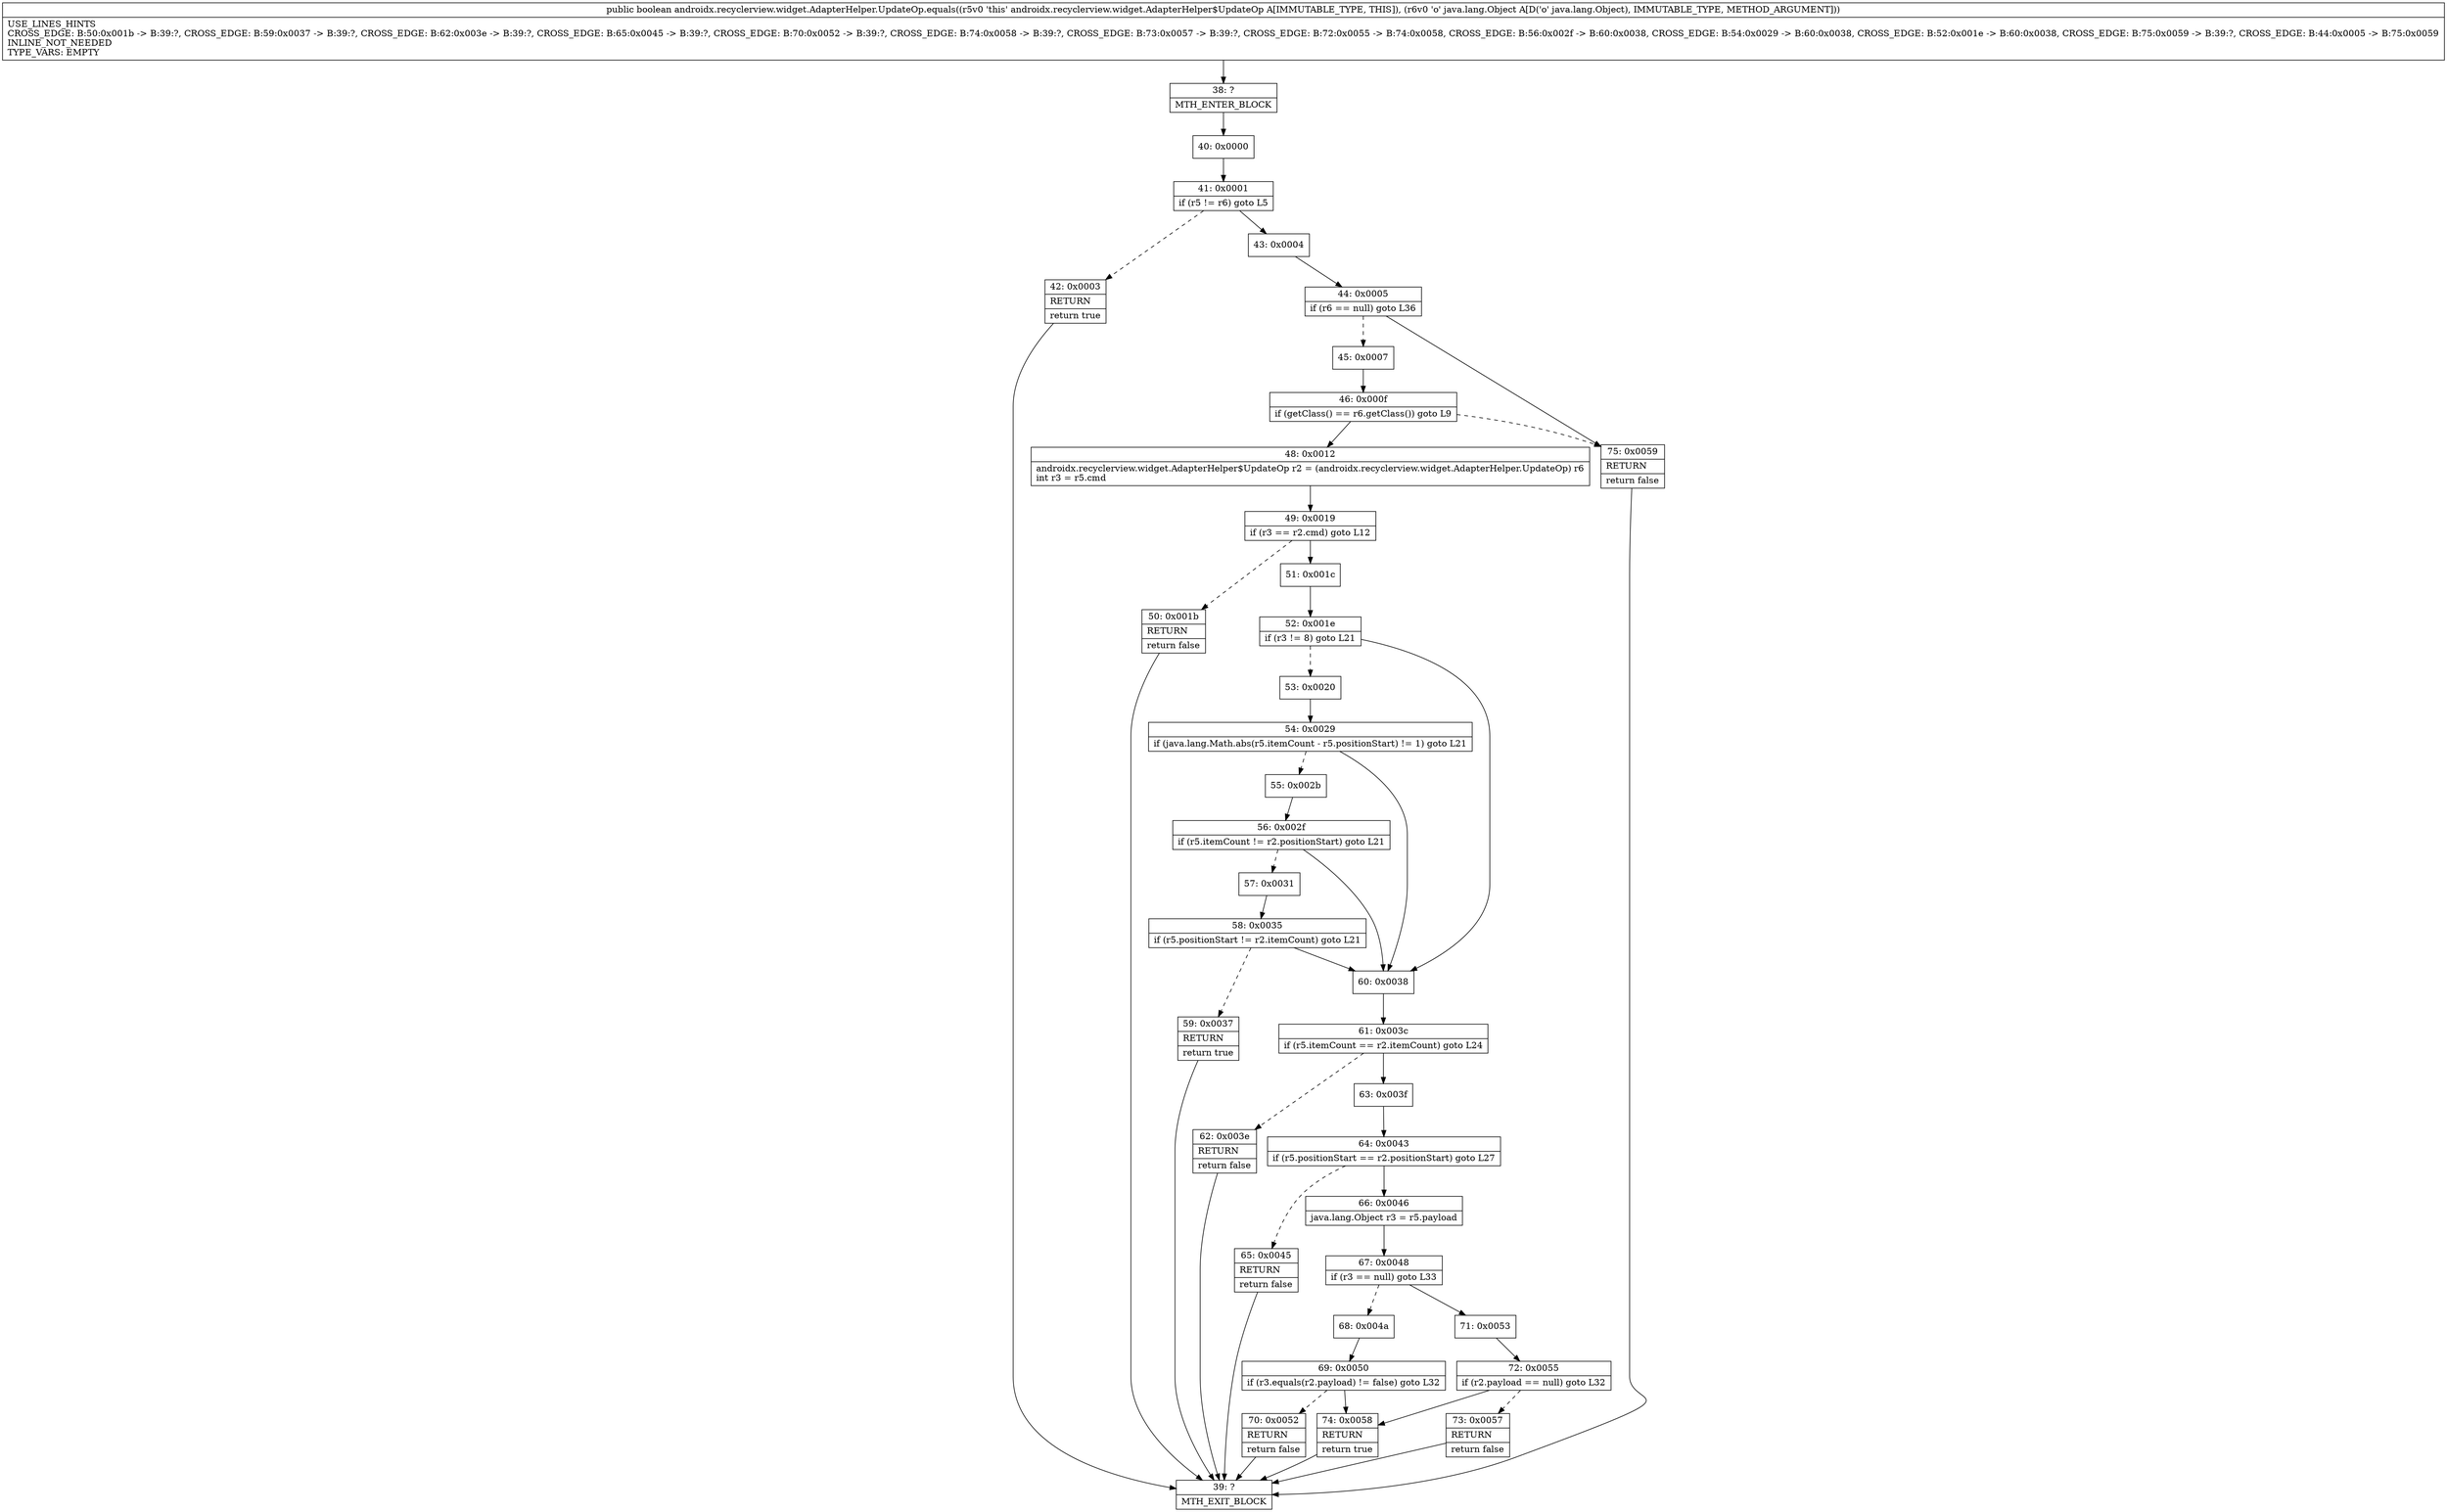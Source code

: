 digraph "CFG forandroidx.recyclerview.widget.AdapterHelper.UpdateOp.equals(Ljava\/lang\/Object;)Z" {
Node_38 [shape=record,label="{38\:\ ?|MTH_ENTER_BLOCK\l}"];
Node_40 [shape=record,label="{40\:\ 0x0000}"];
Node_41 [shape=record,label="{41\:\ 0x0001|if (r5 != r6) goto L5\l}"];
Node_42 [shape=record,label="{42\:\ 0x0003|RETURN\l|return true\l}"];
Node_39 [shape=record,label="{39\:\ ?|MTH_EXIT_BLOCK\l}"];
Node_43 [shape=record,label="{43\:\ 0x0004}"];
Node_44 [shape=record,label="{44\:\ 0x0005|if (r6 == null) goto L36\l}"];
Node_45 [shape=record,label="{45\:\ 0x0007}"];
Node_46 [shape=record,label="{46\:\ 0x000f|if (getClass() == r6.getClass()) goto L9\l}"];
Node_48 [shape=record,label="{48\:\ 0x0012|androidx.recyclerview.widget.AdapterHelper$UpdateOp r2 = (androidx.recyclerview.widget.AdapterHelper.UpdateOp) r6\lint r3 = r5.cmd\l}"];
Node_49 [shape=record,label="{49\:\ 0x0019|if (r3 == r2.cmd) goto L12\l}"];
Node_50 [shape=record,label="{50\:\ 0x001b|RETURN\l|return false\l}"];
Node_51 [shape=record,label="{51\:\ 0x001c}"];
Node_52 [shape=record,label="{52\:\ 0x001e|if (r3 != 8) goto L21\l}"];
Node_53 [shape=record,label="{53\:\ 0x0020}"];
Node_54 [shape=record,label="{54\:\ 0x0029|if (java.lang.Math.abs(r5.itemCount \- r5.positionStart) != 1) goto L21\l}"];
Node_55 [shape=record,label="{55\:\ 0x002b}"];
Node_56 [shape=record,label="{56\:\ 0x002f|if (r5.itemCount != r2.positionStart) goto L21\l}"];
Node_57 [shape=record,label="{57\:\ 0x0031}"];
Node_58 [shape=record,label="{58\:\ 0x0035|if (r5.positionStart != r2.itemCount) goto L21\l}"];
Node_59 [shape=record,label="{59\:\ 0x0037|RETURN\l|return true\l}"];
Node_60 [shape=record,label="{60\:\ 0x0038}"];
Node_61 [shape=record,label="{61\:\ 0x003c|if (r5.itemCount == r2.itemCount) goto L24\l}"];
Node_62 [shape=record,label="{62\:\ 0x003e|RETURN\l|return false\l}"];
Node_63 [shape=record,label="{63\:\ 0x003f}"];
Node_64 [shape=record,label="{64\:\ 0x0043|if (r5.positionStart == r2.positionStart) goto L27\l}"];
Node_65 [shape=record,label="{65\:\ 0x0045|RETURN\l|return false\l}"];
Node_66 [shape=record,label="{66\:\ 0x0046|java.lang.Object r3 = r5.payload\l}"];
Node_67 [shape=record,label="{67\:\ 0x0048|if (r3 == null) goto L33\l}"];
Node_68 [shape=record,label="{68\:\ 0x004a}"];
Node_69 [shape=record,label="{69\:\ 0x0050|if (r3.equals(r2.payload) != false) goto L32\l}"];
Node_70 [shape=record,label="{70\:\ 0x0052|RETURN\l|return false\l}"];
Node_74 [shape=record,label="{74\:\ 0x0058|RETURN\l|return true\l}"];
Node_71 [shape=record,label="{71\:\ 0x0053}"];
Node_72 [shape=record,label="{72\:\ 0x0055|if (r2.payload == null) goto L32\l}"];
Node_73 [shape=record,label="{73\:\ 0x0057|RETURN\l|return false\l}"];
Node_75 [shape=record,label="{75\:\ 0x0059|RETURN\l|return false\l}"];
MethodNode[shape=record,label="{public boolean androidx.recyclerview.widget.AdapterHelper.UpdateOp.equals((r5v0 'this' androidx.recyclerview.widget.AdapterHelper$UpdateOp A[IMMUTABLE_TYPE, THIS]), (r6v0 'o' java.lang.Object A[D('o' java.lang.Object), IMMUTABLE_TYPE, METHOD_ARGUMENT]))  | USE_LINES_HINTS\lCROSS_EDGE: B:50:0x001b \-\> B:39:?, CROSS_EDGE: B:59:0x0037 \-\> B:39:?, CROSS_EDGE: B:62:0x003e \-\> B:39:?, CROSS_EDGE: B:65:0x0045 \-\> B:39:?, CROSS_EDGE: B:70:0x0052 \-\> B:39:?, CROSS_EDGE: B:74:0x0058 \-\> B:39:?, CROSS_EDGE: B:73:0x0057 \-\> B:39:?, CROSS_EDGE: B:72:0x0055 \-\> B:74:0x0058, CROSS_EDGE: B:56:0x002f \-\> B:60:0x0038, CROSS_EDGE: B:54:0x0029 \-\> B:60:0x0038, CROSS_EDGE: B:52:0x001e \-\> B:60:0x0038, CROSS_EDGE: B:75:0x0059 \-\> B:39:?, CROSS_EDGE: B:44:0x0005 \-\> B:75:0x0059\lINLINE_NOT_NEEDED\lTYPE_VARS: EMPTY\l}"];
MethodNode -> Node_38;Node_38 -> Node_40;
Node_40 -> Node_41;
Node_41 -> Node_42[style=dashed];
Node_41 -> Node_43;
Node_42 -> Node_39;
Node_43 -> Node_44;
Node_44 -> Node_45[style=dashed];
Node_44 -> Node_75;
Node_45 -> Node_46;
Node_46 -> Node_48;
Node_46 -> Node_75[style=dashed];
Node_48 -> Node_49;
Node_49 -> Node_50[style=dashed];
Node_49 -> Node_51;
Node_50 -> Node_39;
Node_51 -> Node_52;
Node_52 -> Node_53[style=dashed];
Node_52 -> Node_60;
Node_53 -> Node_54;
Node_54 -> Node_55[style=dashed];
Node_54 -> Node_60;
Node_55 -> Node_56;
Node_56 -> Node_57[style=dashed];
Node_56 -> Node_60;
Node_57 -> Node_58;
Node_58 -> Node_59[style=dashed];
Node_58 -> Node_60;
Node_59 -> Node_39;
Node_60 -> Node_61;
Node_61 -> Node_62[style=dashed];
Node_61 -> Node_63;
Node_62 -> Node_39;
Node_63 -> Node_64;
Node_64 -> Node_65[style=dashed];
Node_64 -> Node_66;
Node_65 -> Node_39;
Node_66 -> Node_67;
Node_67 -> Node_68[style=dashed];
Node_67 -> Node_71;
Node_68 -> Node_69;
Node_69 -> Node_70[style=dashed];
Node_69 -> Node_74;
Node_70 -> Node_39;
Node_74 -> Node_39;
Node_71 -> Node_72;
Node_72 -> Node_73[style=dashed];
Node_72 -> Node_74;
Node_73 -> Node_39;
Node_75 -> Node_39;
}

